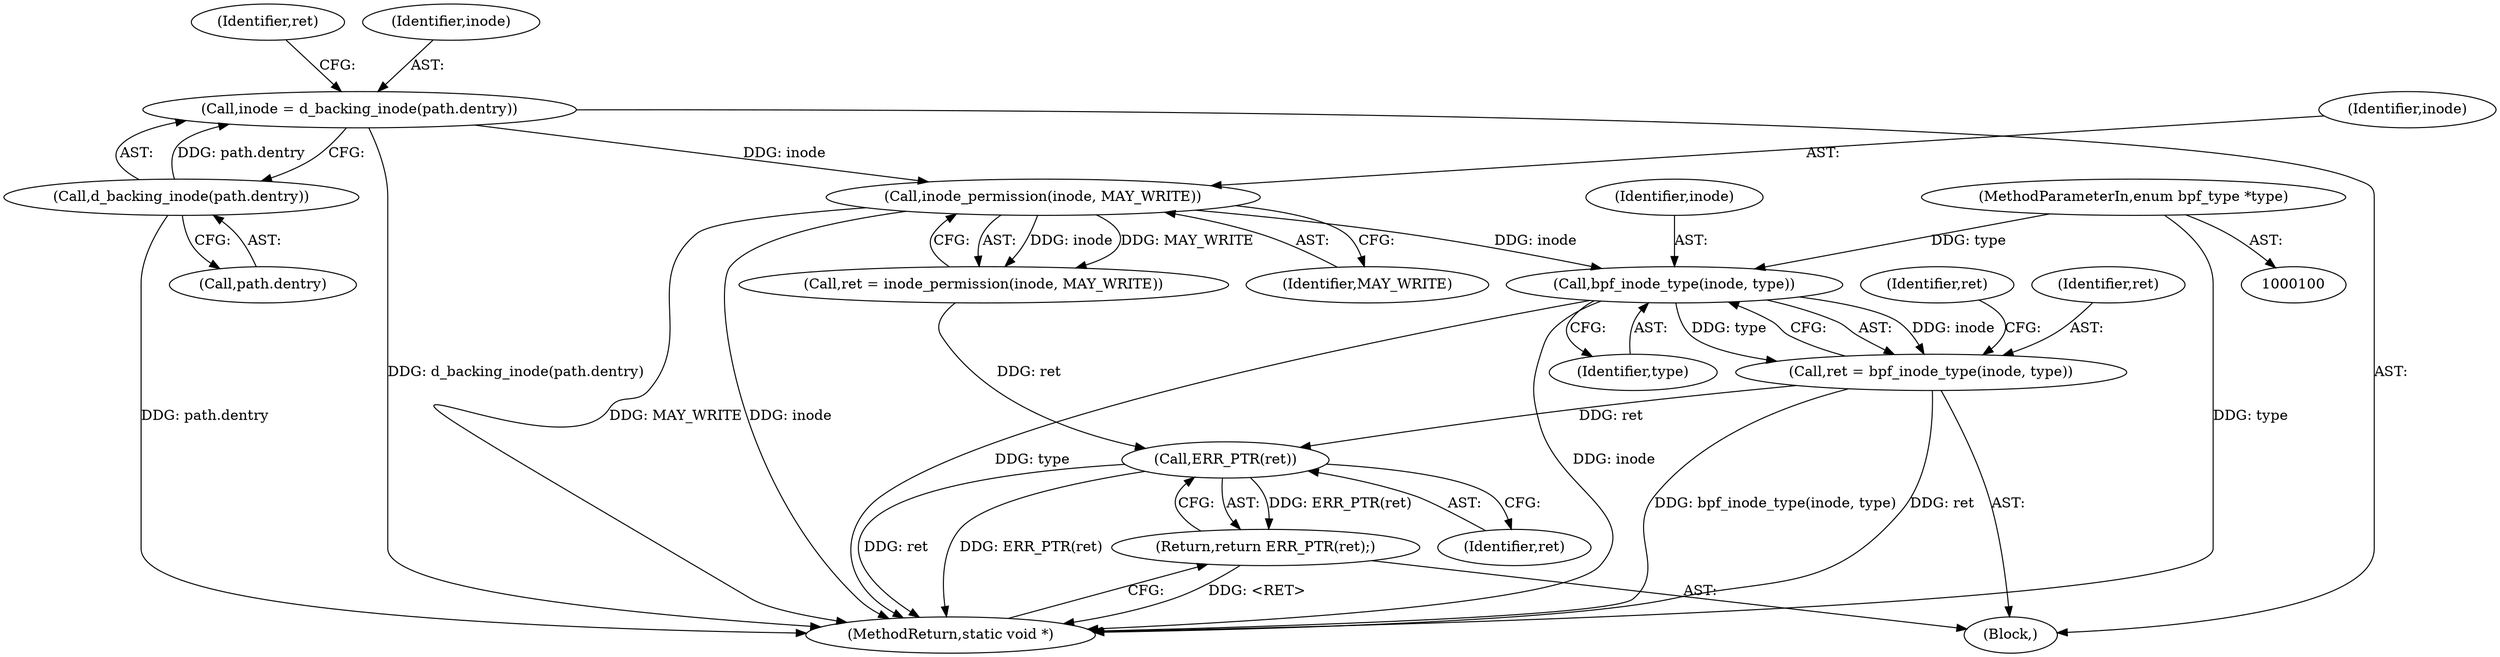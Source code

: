 digraph "0_linux_92117d8443bc5afacc8d5ba82e541946310f106e_0@pointer" {
"1000138" [label="(Call,bpf_inode_type(inode, type))"];
"1000130" [label="(Call,inode_permission(inode, MAY_WRITE))"];
"1000122" [label="(Call,inode = d_backing_inode(path.dentry))"];
"1000124" [label="(Call,d_backing_inode(path.dentry))"];
"1000102" [label="(MethodParameterIn,enum bpf_type *type)"];
"1000136" [label="(Call,ret = bpf_inode_type(inode, type))"];
"1000165" [label="(Call,ERR_PTR(ret))"];
"1000164" [label="(Return,return ERR_PTR(ret);)"];
"1000139" [label="(Identifier,inode)"];
"1000166" [label="(Identifier,ret)"];
"1000128" [label="(Call,ret = inode_permission(inode, MAY_WRITE))"];
"1000122" [label="(Call,inode = d_backing_inode(path.dentry))"];
"1000137" [label="(Identifier,ret)"];
"1000130" [label="(Call,inode_permission(inode, MAY_WRITE))"];
"1000167" [label="(MethodReturn,static void *)"];
"1000140" [label="(Identifier,type)"];
"1000165" [label="(Call,ERR_PTR(ret))"];
"1000142" [label="(Identifier,ret)"];
"1000164" [label="(Return,return ERR_PTR(ret);)"];
"1000136" [label="(Call,ret = bpf_inode_type(inode, type))"];
"1000138" [label="(Call,bpf_inode_type(inode, type))"];
"1000124" [label="(Call,d_backing_inode(path.dentry))"];
"1000129" [label="(Identifier,ret)"];
"1000131" [label="(Identifier,inode)"];
"1000125" [label="(Call,path.dentry)"];
"1000103" [label="(Block,)"];
"1000102" [label="(MethodParameterIn,enum bpf_type *type)"];
"1000132" [label="(Identifier,MAY_WRITE)"];
"1000123" [label="(Identifier,inode)"];
"1000138" -> "1000136"  [label="AST: "];
"1000138" -> "1000140"  [label="CFG: "];
"1000139" -> "1000138"  [label="AST: "];
"1000140" -> "1000138"  [label="AST: "];
"1000136" -> "1000138"  [label="CFG: "];
"1000138" -> "1000167"  [label="DDG: inode"];
"1000138" -> "1000167"  [label="DDG: type"];
"1000138" -> "1000136"  [label="DDG: inode"];
"1000138" -> "1000136"  [label="DDG: type"];
"1000130" -> "1000138"  [label="DDG: inode"];
"1000102" -> "1000138"  [label="DDG: type"];
"1000130" -> "1000128"  [label="AST: "];
"1000130" -> "1000132"  [label="CFG: "];
"1000131" -> "1000130"  [label="AST: "];
"1000132" -> "1000130"  [label="AST: "];
"1000128" -> "1000130"  [label="CFG: "];
"1000130" -> "1000167"  [label="DDG: MAY_WRITE"];
"1000130" -> "1000167"  [label="DDG: inode"];
"1000130" -> "1000128"  [label="DDG: inode"];
"1000130" -> "1000128"  [label="DDG: MAY_WRITE"];
"1000122" -> "1000130"  [label="DDG: inode"];
"1000122" -> "1000103"  [label="AST: "];
"1000122" -> "1000124"  [label="CFG: "];
"1000123" -> "1000122"  [label="AST: "];
"1000124" -> "1000122"  [label="AST: "];
"1000129" -> "1000122"  [label="CFG: "];
"1000122" -> "1000167"  [label="DDG: d_backing_inode(path.dentry)"];
"1000124" -> "1000122"  [label="DDG: path.dentry"];
"1000124" -> "1000125"  [label="CFG: "];
"1000125" -> "1000124"  [label="AST: "];
"1000124" -> "1000167"  [label="DDG: path.dentry"];
"1000102" -> "1000100"  [label="AST: "];
"1000102" -> "1000167"  [label="DDG: type"];
"1000136" -> "1000103"  [label="AST: "];
"1000137" -> "1000136"  [label="AST: "];
"1000142" -> "1000136"  [label="CFG: "];
"1000136" -> "1000167"  [label="DDG: ret"];
"1000136" -> "1000167"  [label="DDG: bpf_inode_type(inode, type)"];
"1000136" -> "1000165"  [label="DDG: ret"];
"1000165" -> "1000164"  [label="AST: "];
"1000165" -> "1000166"  [label="CFG: "];
"1000166" -> "1000165"  [label="AST: "];
"1000164" -> "1000165"  [label="CFG: "];
"1000165" -> "1000167"  [label="DDG: ret"];
"1000165" -> "1000167"  [label="DDG: ERR_PTR(ret)"];
"1000165" -> "1000164"  [label="DDG: ERR_PTR(ret)"];
"1000128" -> "1000165"  [label="DDG: ret"];
"1000164" -> "1000103"  [label="AST: "];
"1000167" -> "1000164"  [label="CFG: "];
"1000164" -> "1000167"  [label="DDG: <RET>"];
}
